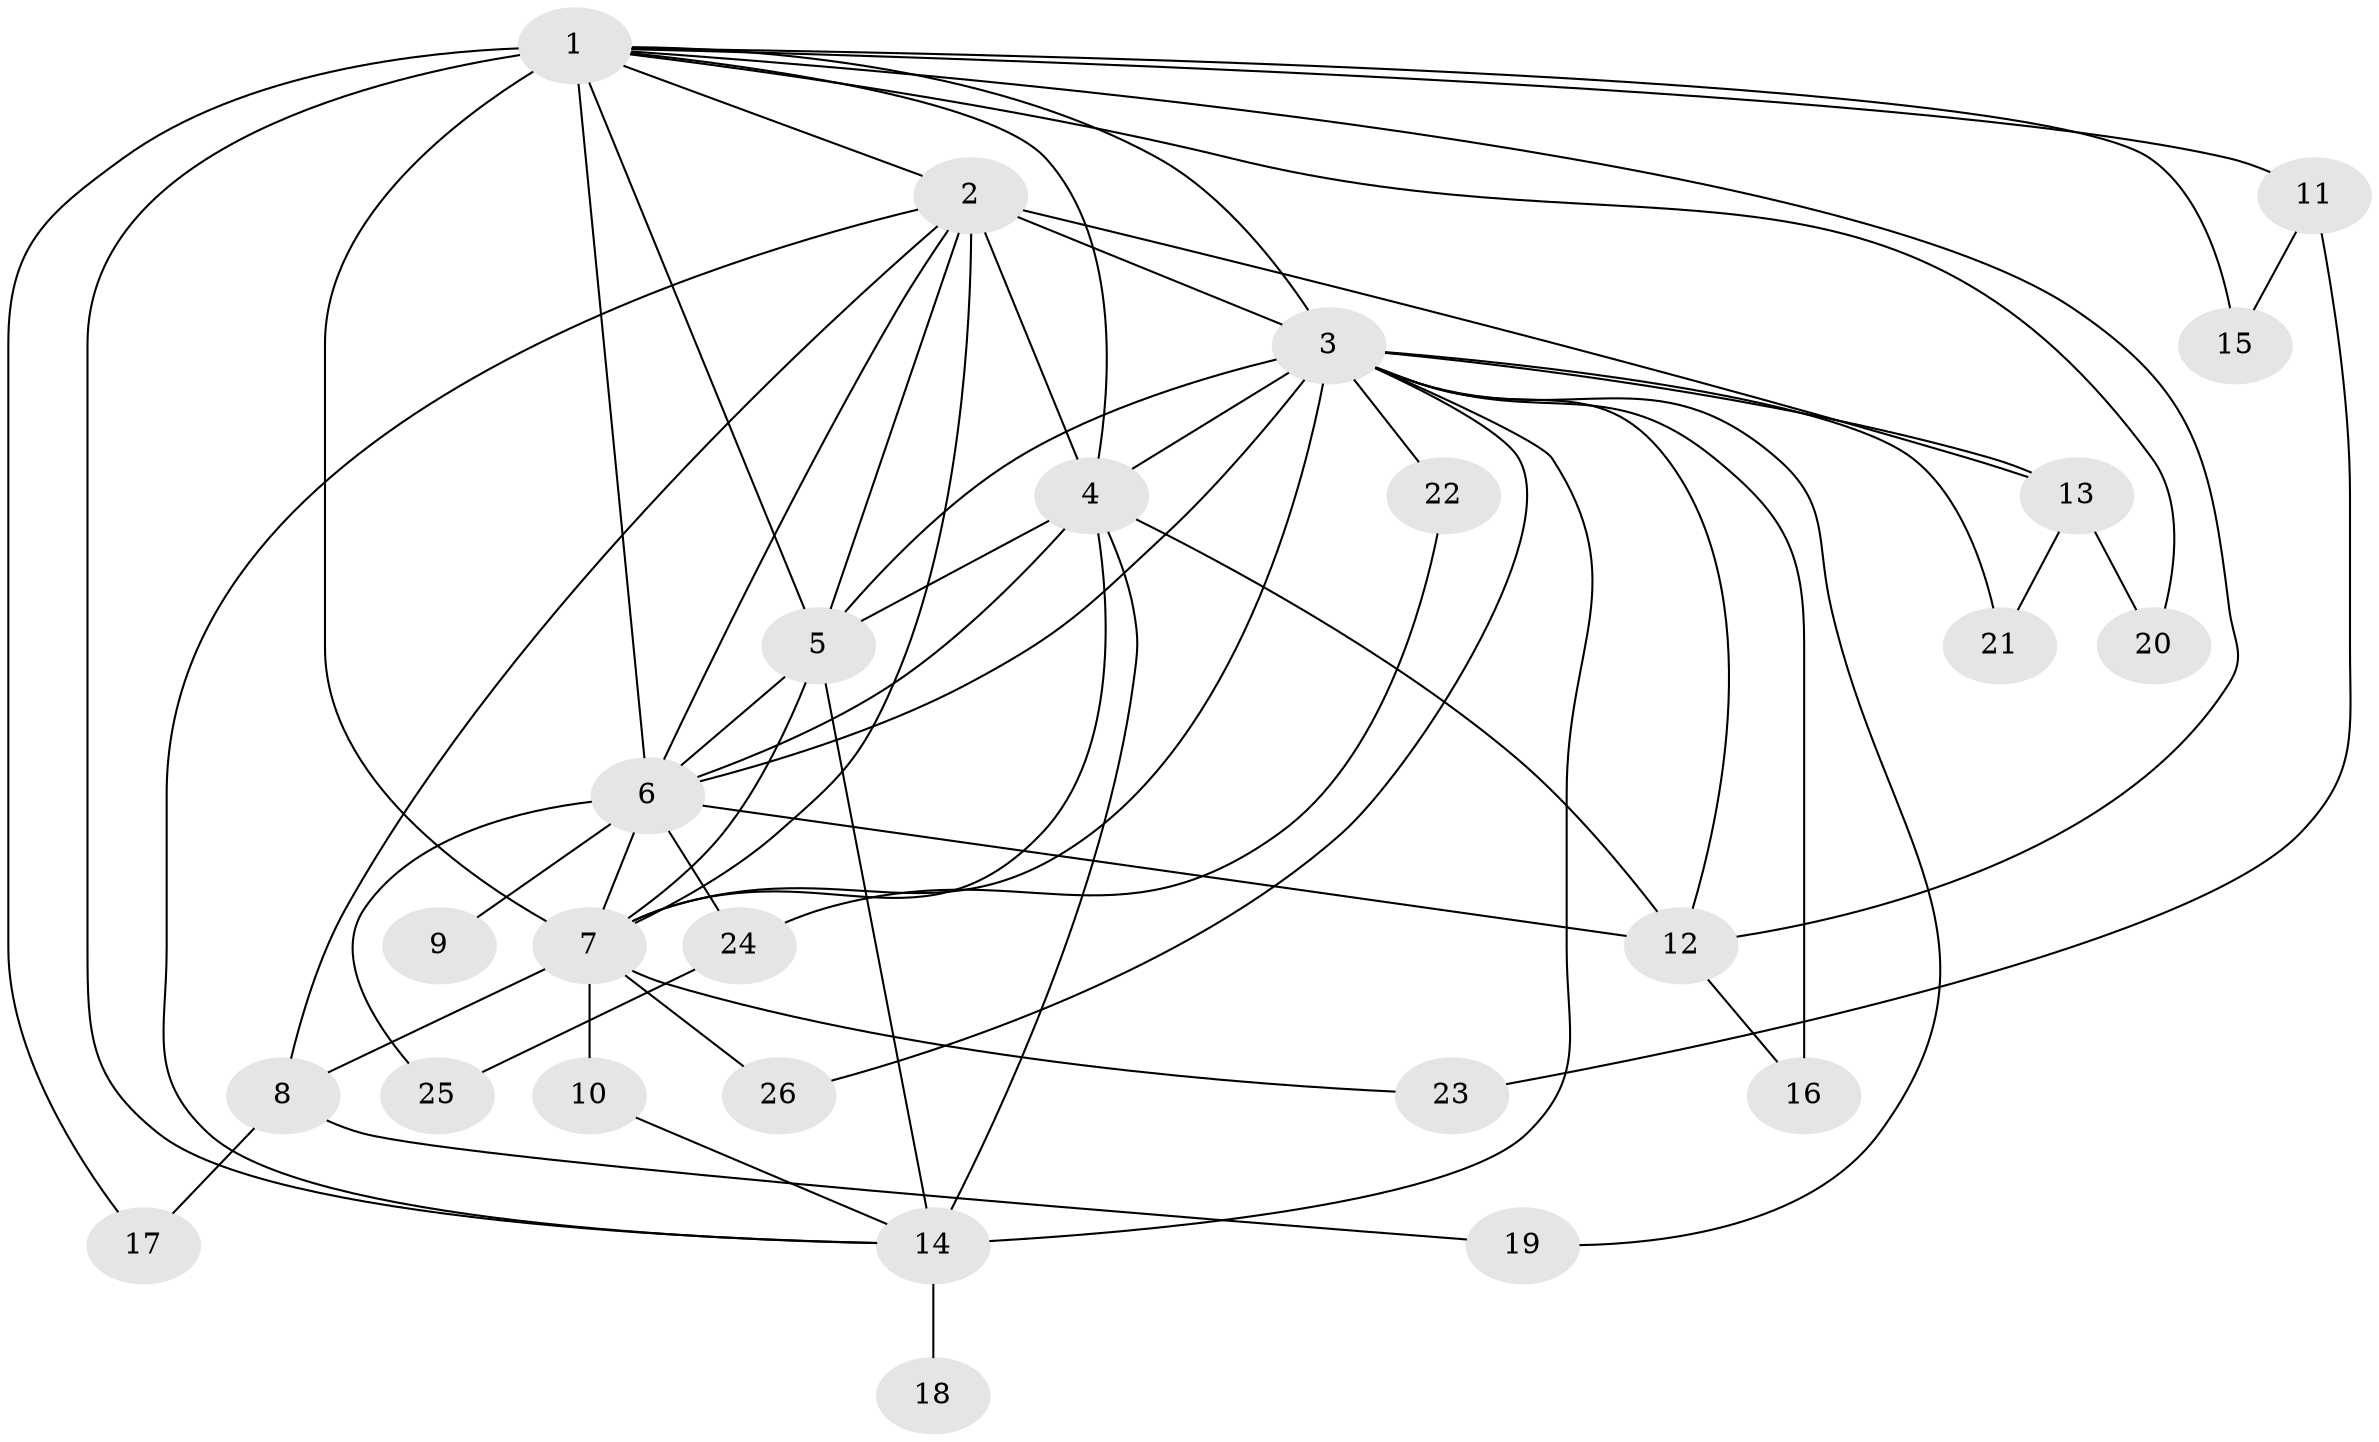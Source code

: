 // original degree distribution, {14: 0.0392156862745098, 15: 0.0392156862745098, 18: 0.0196078431372549, 17: 0.058823529411764705, 11: 0.0196078431372549, 16: 0.0196078431372549, 4: 0.09803921568627451, 2: 0.5882352941176471, 3: 0.09803921568627451, 5: 0.0196078431372549}
// Generated by graph-tools (version 1.1) at 2025/49/03/04/25 22:49:30]
// undirected, 26 vertices, 60 edges
graph export_dot {
  node [color=gray90,style=filled];
  1;
  2;
  3;
  4;
  5;
  6;
  7;
  8;
  9;
  10;
  11;
  12;
  13;
  14;
  15;
  16;
  17;
  18;
  19;
  20;
  21;
  22;
  23;
  24;
  25;
  26;
  1 -- 2 [weight=2.0];
  1 -- 3 [weight=4.0];
  1 -- 4 [weight=2.0];
  1 -- 5 [weight=2.0];
  1 -- 6 [weight=3.0];
  1 -- 7 [weight=4.0];
  1 -- 11 [weight=2.0];
  1 -- 12 [weight=1.0];
  1 -- 14 [weight=4.0];
  1 -- 15 [weight=1.0];
  1 -- 17 [weight=1.0];
  1 -- 20 [weight=1.0];
  2 -- 3 [weight=2.0];
  2 -- 4 [weight=2.0];
  2 -- 5 [weight=1.0];
  2 -- 6 [weight=1.0];
  2 -- 7 [weight=3.0];
  2 -- 8 [weight=1.0];
  2 -- 13 [weight=1.0];
  2 -- 14 [weight=1.0];
  3 -- 4 [weight=2.0];
  3 -- 5 [weight=2.0];
  3 -- 6 [weight=2.0];
  3 -- 7 [weight=4.0];
  3 -- 12 [weight=2.0];
  3 -- 13 [weight=1.0];
  3 -- 14 [weight=1.0];
  3 -- 16 [weight=3.0];
  3 -- 19 [weight=1.0];
  3 -- 21 [weight=1.0];
  3 -- 22 [weight=2.0];
  3 -- 26 [weight=1.0];
  4 -- 5 [weight=1.0];
  4 -- 6 [weight=1.0];
  4 -- 7 [weight=2.0];
  4 -- 12 [weight=6.0];
  4 -- 14 [weight=1.0];
  5 -- 6 [weight=1.0];
  5 -- 7 [weight=3.0];
  5 -- 14 [weight=7.0];
  6 -- 7 [weight=2.0];
  6 -- 9 [weight=1.0];
  6 -- 12 [weight=1.0];
  6 -- 24 [weight=1.0];
  6 -- 25 [weight=1.0];
  7 -- 8 [weight=1.0];
  7 -- 10 [weight=2.0];
  7 -- 23 [weight=1.0];
  7 -- 26 [weight=1.0];
  8 -- 17 [weight=1.0];
  8 -- 19 [weight=1.0];
  10 -- 14 [weight=1.0];
  11 -- 15 [weight=1.0];
  11 -- 23 [weight=1.0];
  12 -- 16 [weight=1.0];
  13 -- 20 [weight=1.0];
  13 -- 21 [weight=1.0];
  14 -- 18 [weight=1.0];
  22 -- 24 [weight=1.0];
  24 -- 25 [weight=1.0];
}
